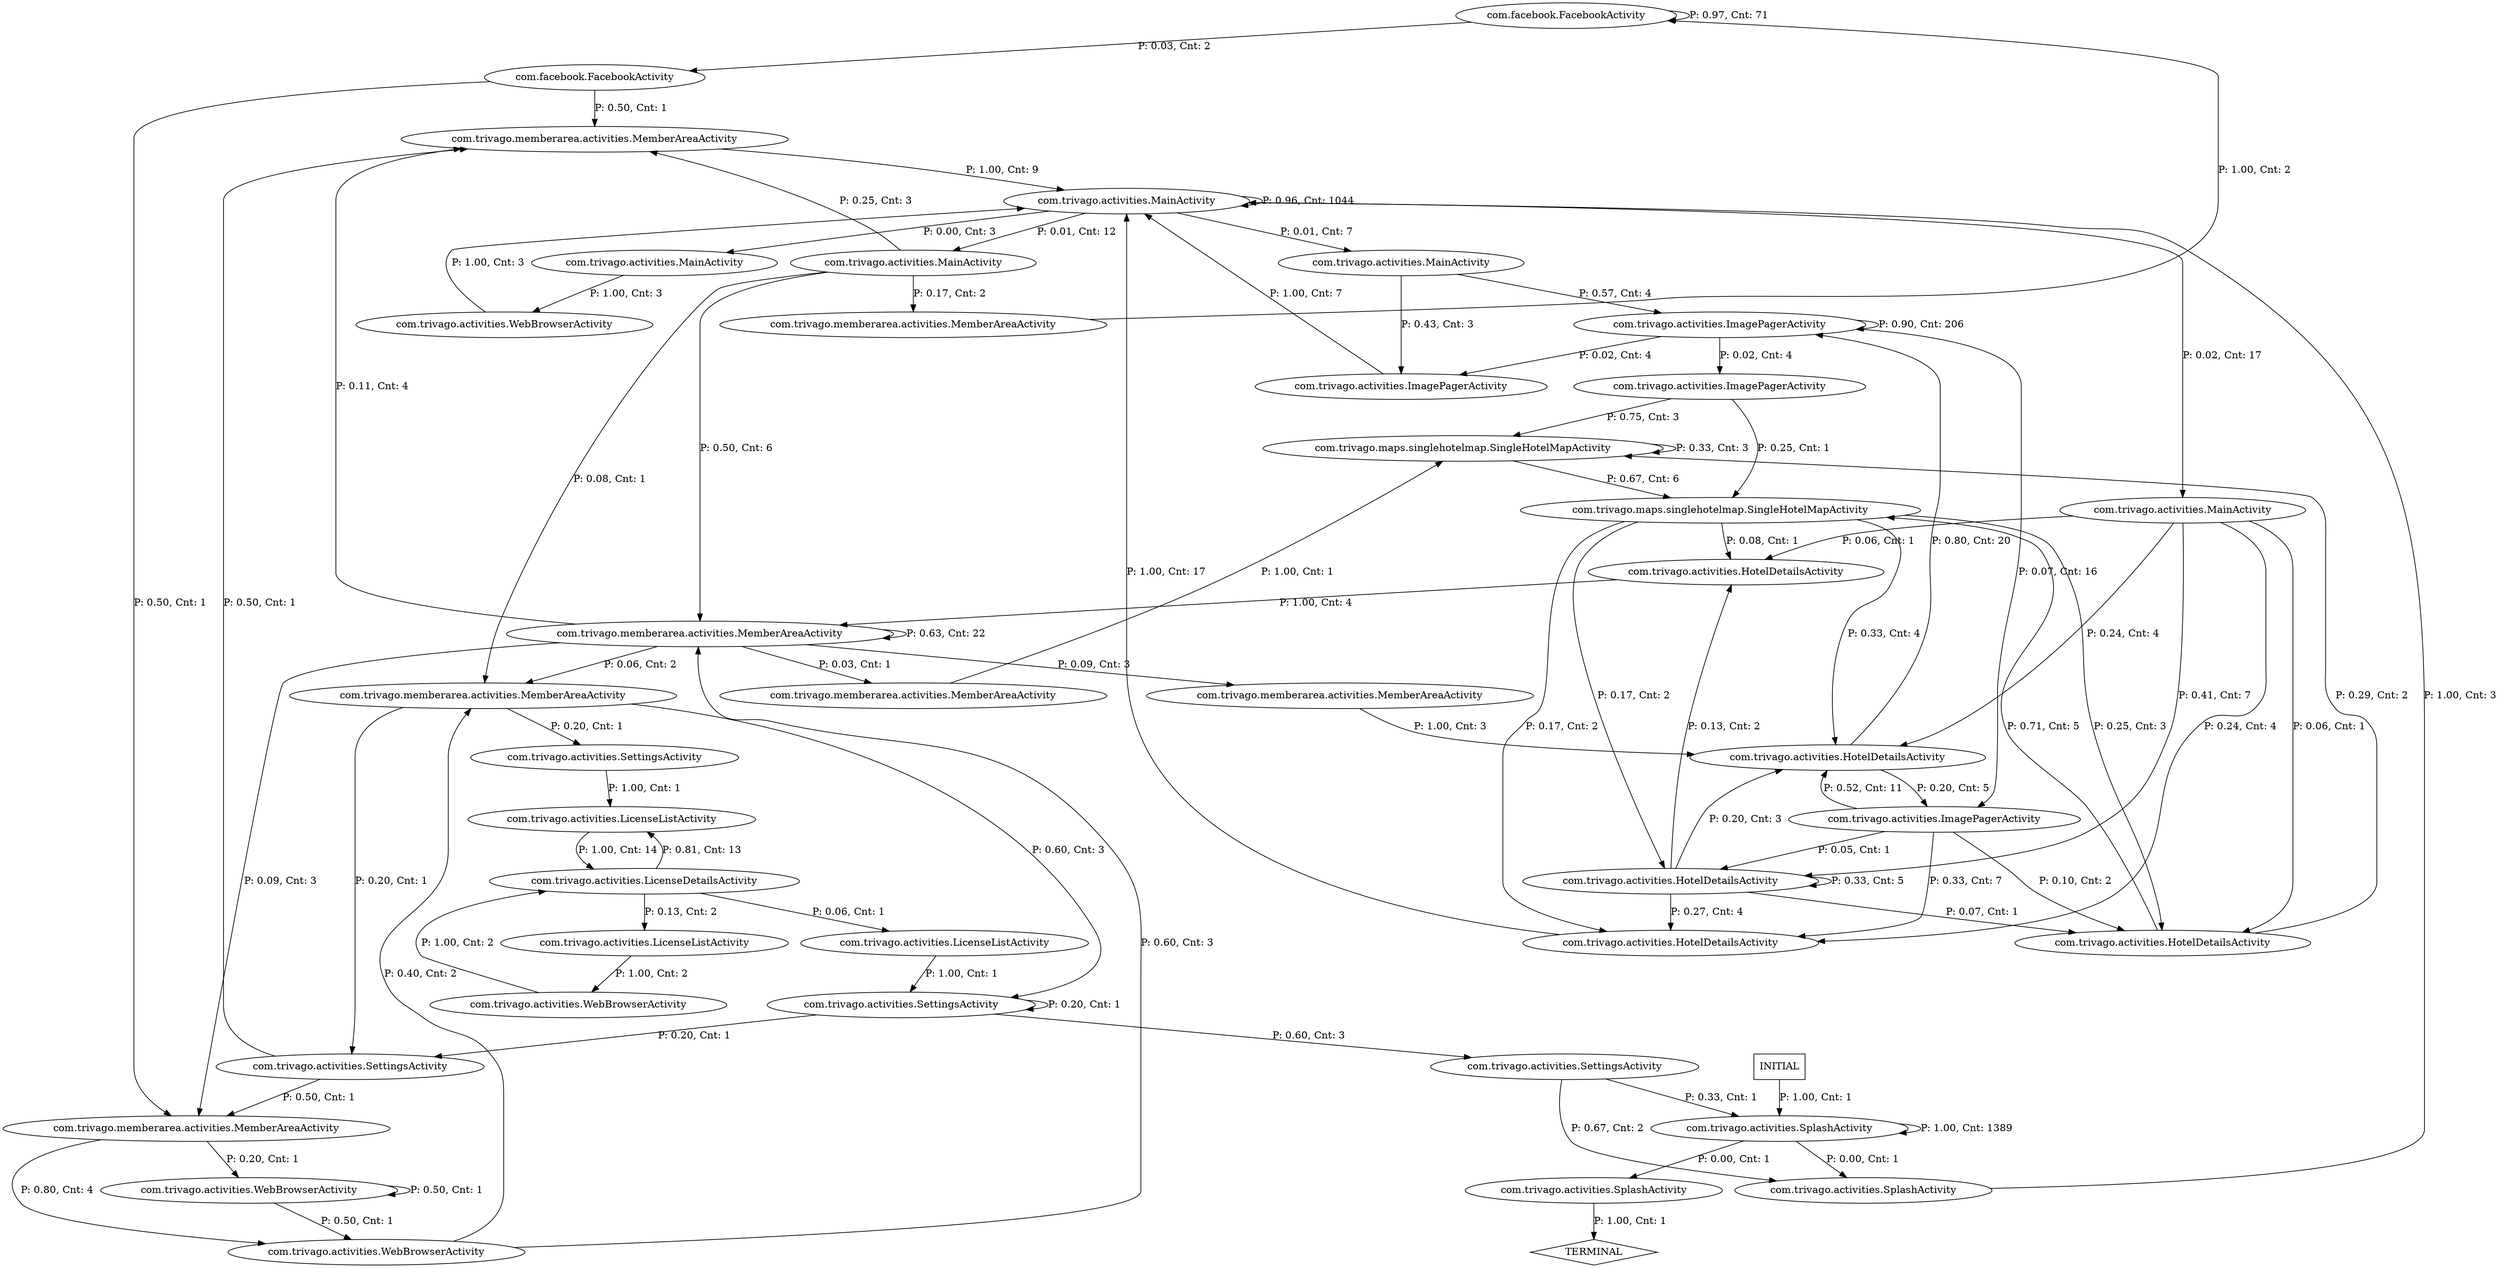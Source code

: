 digraph G {
  0 [label="com.facebook.FacebookActivity"];
  1 [label="com.facebook.FacebookActivity"];
  2 [label="com.trivago.activities.HotelDetailsActivity"];
  3 [label="com.trivago.activities.HotelDetailsActivity"];
  4 [label="com.trivago.activities.HotelDetailsActivity"];
  5 [label="com.trivago.activities.HotelDetailsActivity"];
  6 [label="com.trivago.activities.HotelDetailsActivity"];
  7 [label="com.trivago.activities.ImagePagerActivity"];
  8 [label="com.trivago.activities.ImagePagerActivity"];
  9 [label="com.trivago.activities.ImagePagerActivity"];
  10 [label="com.trivago.activities.ImagePagerActivity"];
  11 [label="com.trivago.activities.LicenseDetailsActivity"];
  12 [label="com.trivago.activities.LicenseListActivity"];
  13 [label="com.trivago.activities.LicenseListActivity"];
  14 [label="com.trivago.activities.LicenseListActivity"];
  15 [label="com.trivago.activities.MainActivity"];
  16 [label="com.trivago.activities.MainActivity"];
  17 [label="com.trivago.activities.MainActivity"];
  18 [label="com.trivago.activities.MainActivity"];
  19 [label="com.trivago.activities.MainActivity"];
  20 [label="com.trivago.activities.SettingsActivity"];
  21 [label="com.trivago.activities.SettingsActivity"];
  22 [label="com.trivago.activities.SettingsActivity"];
  23 [label="com.trivago.activities.SettingsActivity"];
  24 [label="com.trivago.activities.SplashActivity"];
  25 [label="com.trivago.activities.SplashActivity"];
  26 [label="com.trivago.activities.SplashActivity"];
  27 [label="com.trivago.activities.WebBrowserActivity"];
  28 [label="com.trivago.activities.WebBrowserActivity"];
  29 [label="com.trivago.activities.WebBrowserActivity"];
  30 [label="com.trivago.activities.WebBrowserActivity"];
  31 [label="com.trivago.maps.singlehotelmap.SingleHotelMapActivity"];
  32 [label="com.trivago.maps.singlehotelmap.SingleHotelMapActivity"];
  33 [label="com.trivago.memberarea.activities.MemberAreaActivity"];
  34 [label="com.trivago.memberarea.activities.MemberAreaActivity"];
  35 [label="com.trivago.memberarea.activities.MemberAreaActivity"];
  36 [label="com.trivago.memberarea.activities.MemberAreaActivity"];
  37 [label="com.trivago.memberarea.activities.MemberAreaActivity"];
  38 [label="com.trivago.memberarea.activities.MemberAreaActivity"];
  39 [label="com.trivago.memberarea.activities.MemberAreaActivity"];
  40 [label="TERMINAL",shape=diamond];
  41 [label="INITIAL",shape=box];
0->1 [label="P: 0.03, Cnt: 2"];
0->0 [label="P: 0.97, Cnt: 71"];
1->35 [label="P: 0.50, Cnt: 1"];
1->37 [label="P: 0.50, Cnt: 1"];
2->19 [label="P: 1.00, Cnt: 17"];
3->39 [label="P: 1.00, Cnt: 4"];
4->9 [label="P: 0.20, Cnt: 5"];
4->10 [label="P: 0.80, Cnt: 20"];
5->31 [label="P: 0.29, Cnt: 2"];
5->32 [label="P: 0.71, Cnt: 5"];
6->5 [label="P: 0.07, Cnt: 1"];
6->3 [label="P: 0.13, Cnt: 2"];
6->4 [label="P: 0.20, Cnt: 3"];
6->2 [label="P: 0.27, Cnt: 4"];
6->6 [label="P: 0.33, Cnt: 5"];
7->19 [label="P: 1.00, Cnt: 7"];
8->32 [label="P: 0.25, Cnt: 1"];
8->31 [label="P: 0.75, Cnt: 3"];
9->6 [label="P: 0.05, Cnt: 1"];
9->5 [label="P: 0.10, Cnt: 2"];
9->2 [label="P: 0.33, Cnt: 7"];
9->4 [label="P: 0.52, Cnt: 11"];
10->8 [label="P: 0.02, Cnt: 4"];
10->7 [label="P: 0.02, Cnt: 4"];
10->9 [label="P: 0.07, Cnt: 16"];
10->10 [label="P: 0.90, Cnt: 206"];
11->13 [label="P: 0.06, Cnt: 1"];
11->14 [label="P: 0.13, Cnt: 2"];
11->12 [label="P: 0.81, Cnt: 13"];
12->11 [label="P: 1.00, Cnt: 14"];
13->23 [label="P: 1.00, Cnt: 1"];
14->27 [label="P: 1.00, Cnt: 2"];
15->28 [label="P: 1.00, Cnt: 3"];
16->7 [label="P: 0.43, Cnt: 3"];
16->10 [label="P: 0.57, Cnt: 4"];
17->38 [label="P: 0.08, Cnt: 1"];
17->33 [label="P: 0.17, Cnt: 2"];
17->35 [label="P: 0.25, Cnt: 3"];
17->39 [label="P: 0.50, Cnt: 6"];
18->5 [label="P: 0.06, Cnt: 1"];
18->3 [label="P: 0.06, Cnt: 1"];
18->4 [label="P: 0.24, Cnt: 4"];
18->2 [label="P: 0.24, Cnt: 4"];
18->6 [label="P: 0.41, Cnt: 7"];
19->15 [label="P: 0.00, Cnt: 3"];
19->16 [label="P: 0.01, Cnt: 7"];
19->17 [label="P: 0.01, Cnt: 12"];
19->18 [label="P: 0.02, Cnt: 17"];
19->19 [label="P: 0.96, Cnt: 1044"];
20->12 [label="P: 1.00, Cnt: 1"];
21->26 [label="P: 0.33, Cnt: 1"];
21->24 [label="P: 0.67, Cnt: 2"];
22->35 [label="P: 0.50, Cnt: 1"];
22->37 [label="P: 0.50, Cnt: 1"];
23->22 [label="P: 0.20, Cnt: 1"];
23->23 [label="P: 0.20, Cnt: 1"];
23->21 [label="P: 0.60, Cnt: 3"];
24->19 [label="P: 1.00, Cnt: 3"];
25->40 [label="P: 1.00, Cnt: 1"];
26->25 [label="P: 0.00, Cnt: 1"];
26->24 [label="P: 0.00, Cnt: 1"];
26->26 [label="P: 1.00, Cnt: 1389"];
27->11 [label="P: 1.00, Cnt: 2"];
28->19 [label="P: 1.00, Cnt: 3"];
29->29 [label="P: 0.50, Cnt: 1"];
29->30 [label="P: 0.50, Cnt: 1"];
30->38 [label="P: 0.40, Cnt: 2"];
30->39 [label="P: 0.60, Cnt: 3"];
31->31 [label="P: 0.33, Cnt: 3"];
31->32 [label="P: 0.67, Cnt: 6"];
32->3 [label="P: 0.08, Cnt: 1"];
32->6 [label="P: 0.17, Cnt: 2"];
32->2 [label="P: 0.17, Cnt: 2"];
32->5 [label="P: 0.25, Cnt: 3"];
32->4 [label="P: 0.33, Cnt: 4"];
33->0 [label="P: 1.00, Cnt: 2"];
34->4 [label="P: 1.00, Cnt: 3"];
35->19 [label="P: 1.00, Cnt: 9"];
36->31 [label="P: 1.00, Cnt: 1"];
37->29 [label="P: 0.20, Cnt: 1"];
37->30 [label="P: 0.80, Cnt: 4"];
38->20 [label="P: 0.20, Cnt: 1"];
38->22 [label="P: 0.20, Cnt: 1"];
38->23 [label="P: 0.60, Cnt: 3"];
39->36 [label="P: 0.03, Cnt: 1"];
39->38 [label="P: 0.06, Cnt: 2"];
39->37 [label="P: 0.09, Cnt: 3"];
39->34 [label="P: 0.09, Cnt: 3"];
39->35 [label="P: 0.11, Cnt: 4"];
39->39 [label="P: 0.63, Cnt: 22"];
41->26 [label="P: 1.00, Cnt: 1"];
}
